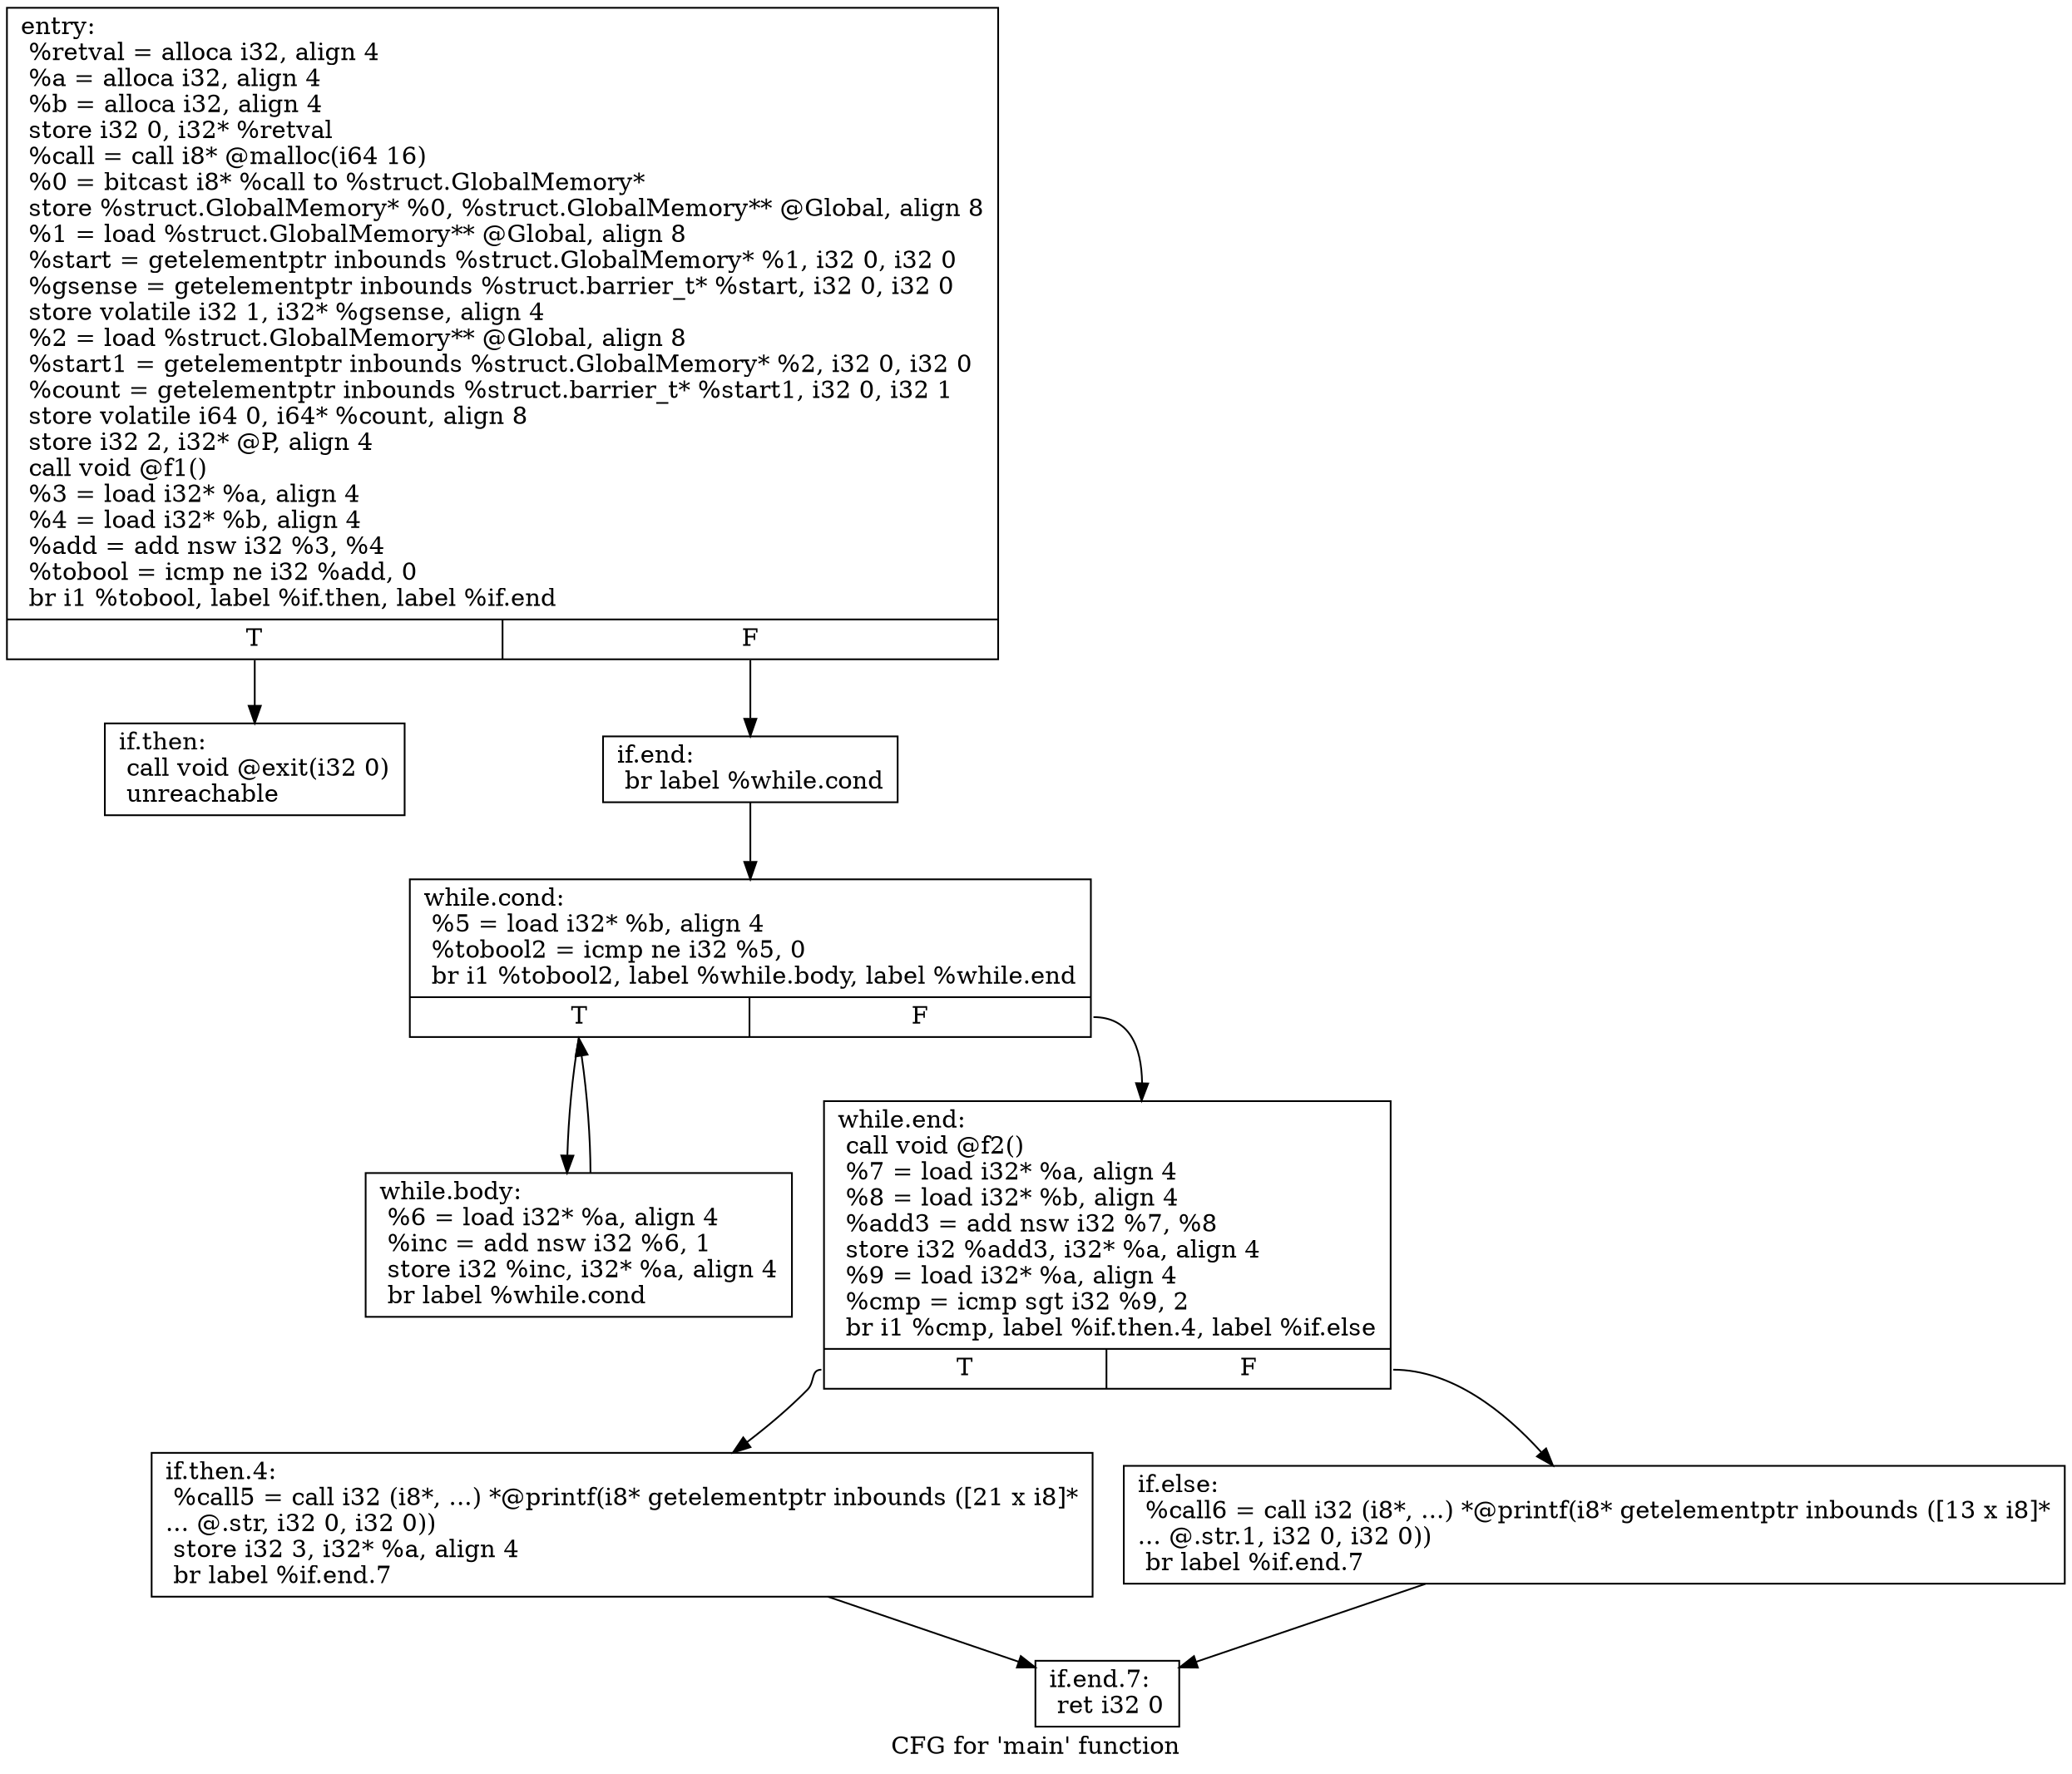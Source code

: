 digraph "CFG for 'main' function" {
	label="CFG for 'main' function";

	Node0x480bcb0 [shape=record,label="{entry:\l  %retval = alloca i32, align 4\l  %a = alloca i32, align 4\l  %b = alloca i32, align 4\l  store i32 0, i32* %retval\l  %call = call i8* @malloc(i64 16)\l  %0 = bitcast i8* %call to %struct.GlobalMemory*\l  store %struct.GlobalMemory* %0, %struct.GlobalMemory** @Global, align 8\l  %1 = load %struct.GlobalMemory** @Global, align 8\l  %start = getelementptr inbounds %struct.GlobalMemory* %1, i32 0, i32 0\l  %gsense = getelementptr inbounds %struct.barrier_t* %start, i32 0, i32 0\l  store volatile i32 1, i32* %gsense, align 4\l  %2 = load %struct.GlobalMemory** @Global, align 8\l  %start1 = getelementptr inbounds %struct.GlobalMemory* %2, i32 0, i32 0\l  %count = getelementptr inbounds %struct.barrier_t* %start1, i32 0, i32 1\l  store volatile i64 0, i64* %count, align 8\l  store i32 2, i32* @P, align 4\l  call void @f1()\l  %3 = load i32* %a, align 4\l  %4 = load i32* %b, align 4\l  %add = add nsw i32 %3, %4\l  %tobool = icmp ne i32 %add, 0\l  br i1 %tobool, label %if.then, label %if.end\l|{<s0>T|<s1>F}}"];
	Node0x480bcb0:s0 -> Node0x480bd00;
	Node0x480bcb0:s1 -> Node0x480bd50;
	Node0x480bd00 [shape=record,label="{if.then:                                          \l  call void @exit(i32 0)\l  unreachable\l}"];
	Node0x480bd50 [shape=record,label="{if.end:                                           \l  br label %while.cond\l}"];
	Node0x480bd50 -> Node0x480bda0;
	Node0x480bda0 [shape=record,label="{while.cond:                                       \l  %5 = load i32* %b, align 4\l  %tobool2 = icmp ne i32 %5, 0\l  br i1 %tobool2, label %while.body, label %while.end\l|{<s0>T|<s1>F}}"];
	Node0x480bda0:s0 -> Node0x480bdf0;
	Node0x480bda0:s1 -> Node0x480be40;
	Node0x480bdf0 [shape=record,label="{while.body:                                       \l  %6 = load i32* %a, align 4\l  %inc = add nsw i32 %6, 1\l  store i32 %inc, i32* %a, align 4\l  br label %while.cond\l}"];
	Node0x480bdf0 -> Node0x480bda0;
	Node0x480be40 [shape=record,label="{while.end:                                        \l  call void @f2()\l  %7 = load i32* %a, align 4\l  %8 = load i32* %b, align 4\l  %add3 = add nsw i32 %7, %8\l  store i32 %add3, i32* %a, align 4\l  %9 = load i32* %a, align 4\l  %cmp = icmp sgt i32 %9, 2\l  br i1 %cmp, label %if.then.4, label %if.else\l|{<s0>T|<s1>F}}"];
	Node0x480be40:s0 -> Node0x480be90;
	Node0x480be40:s1 -> Node0x480bee0;
	Node0x480be90 [shape=record,label="{if.then.4:                                        \l  %call5 = call i32 (i8*, ...) *@printf(i8* getelementptr inbounds ([21 x i8]*\l... @.str, i32 0, i32 0))\l  store i32 3, i32* %a, align 4\l  br label %if.end.7\l}"];
	Node0x480be90 -> Node0x480bf30;
	Node0x480bee0 [shape=record,label="{if.else:                                          \l  %call6 = call i32 (i8*, ...) *@printf(i8* getelementptr inbounds ([13 x i8]*\l... @.str.1, i32 0, i32 0))\l  br label %if.end.7\l}"];
	Node0x480bee0 -> Node0x480bf30;
	Node0x480bf30 [shape=record,label="{if.end.7:                                         \l  ret i32 0\l}"];
}

